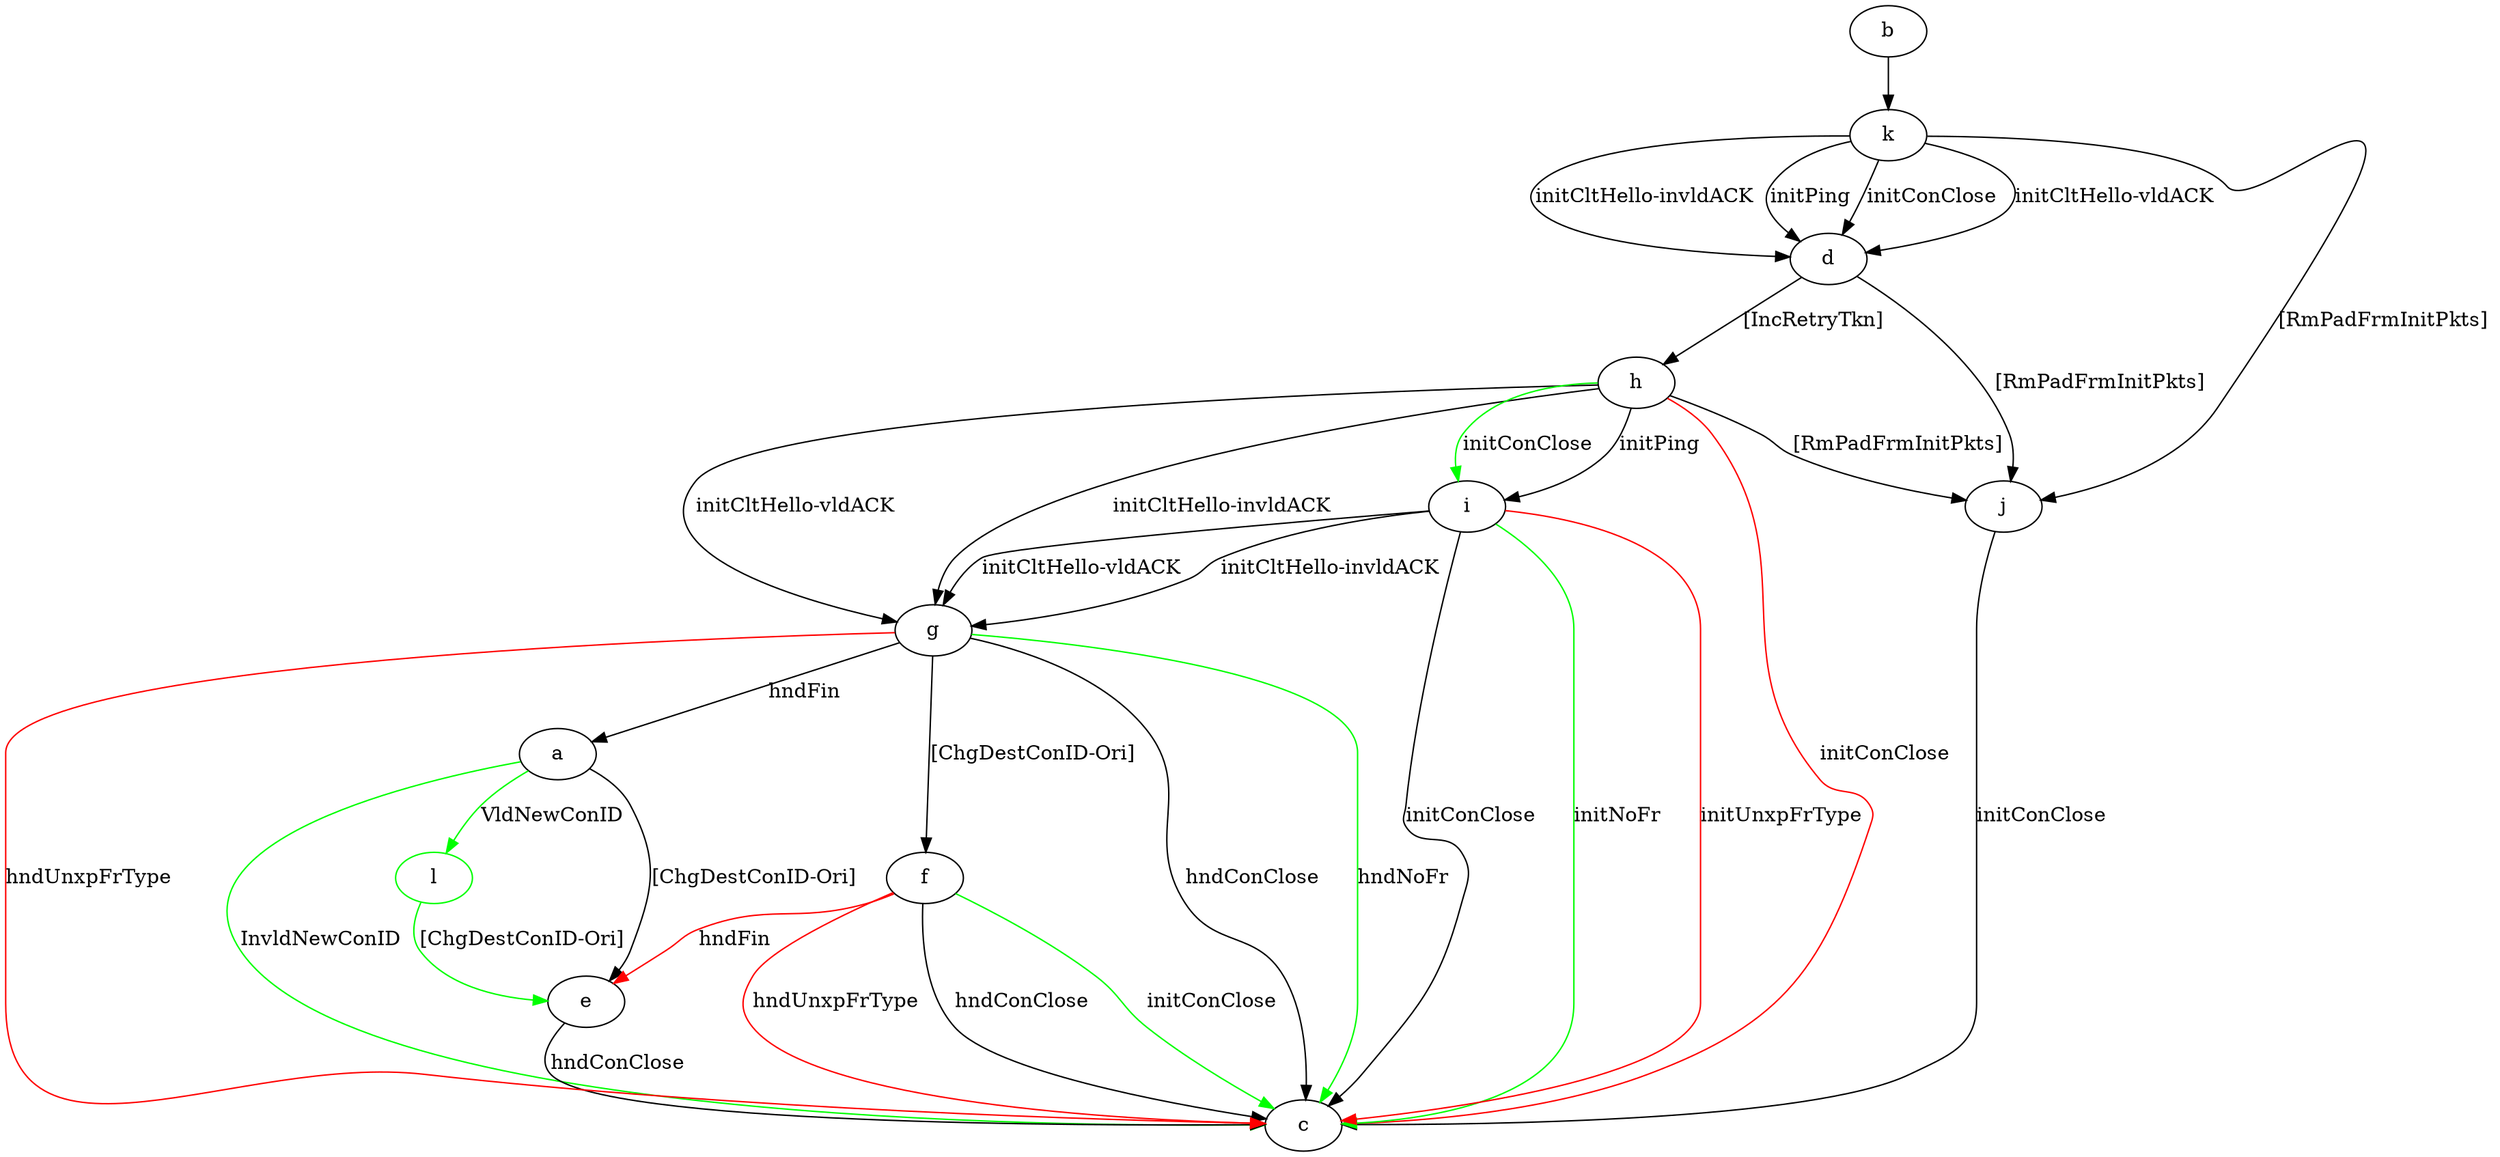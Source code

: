 digraph "" {
	a -> c	[key=0,
		color=green,
		label="InvldNewConID "];
	a -> e	[key=0,
		label="[ChgDestConID-Ori] "];
	l	[color=green];
	a -> l	[key=0,
		color=green,
		label="VldNewConID "];
	b -> k	[key=0];
	d -> h	[key=0,
		label="[IncRetryTkn] "];
	d -> j	[key=0,
		label="[RmPadFrmInitPkts] "];
	e -> c	[key=0,
		label="hndConClose "];
	f -> c	[key=0,
		label="hndConClose "];
	f -> c	[key=1,
		color=green,
		label="initConClose "];
	f -> c	[key=2,
		color=red,
		label="hndUnxpFrType "];
	f -> e	[key=0,
		color=red,
		label="hndFin "];
	g -> a	[key=0,
		label="hndFin "];
	g -> c	[key=0,
		label="hndConClose "];
	g -> c	[key=1,
		color=green,
		label="hndNoFr "];
	g -> c	[key=2,
		color=red,
		label="hndUnxpFrType "];
	g -> f	[key=0,
		label="[ChgDestConID-Ori] "];
	h -> c	[key=0,
		color=red,
		label="initConClose "];
	h -> g	[key=0,
		label="initCltHello-vldACK "];
	h -> g	[key=1,
		label="initCltHello-invldACK "];
	h -> i	[key=0,
		label="initPing "];
	h -> i	[key=1,
		color=green,
		label="initConClose "];
	h -> j	[key=0,
		label="[RmPadFrmInitPkts] "];
	i -> c	[key=0,
		label="initConClose "];
	i -> c	[key=1,
		color=green,
		label="initNoFr "];
	i -> c	[key=2,
		color=red,
		label="initUnxpFrType "];
	i -> g	[key=0,
		label="initCltHello-vldACK "];
	i -> g	[key=1,
		label="initCltHello-invldACK "];
	j -> c	[key=0,
		label="initConClose "];
	k -> d	[key=0,
		label="initPing "];
	k -> d	[key=1,
		label="initConClose "];
	k -> d	[key=2,
		label="initCltHello-vldACK "];
	k -> d	[key=3,
		label="initCltHello-invldACK "];
	k -> j	[key=0,
		label="[RmPadFrmInitPkts] "];
	l -> e	[key=0,
		color=green,
		label="[ChgDestConID-Ori] "];
}
